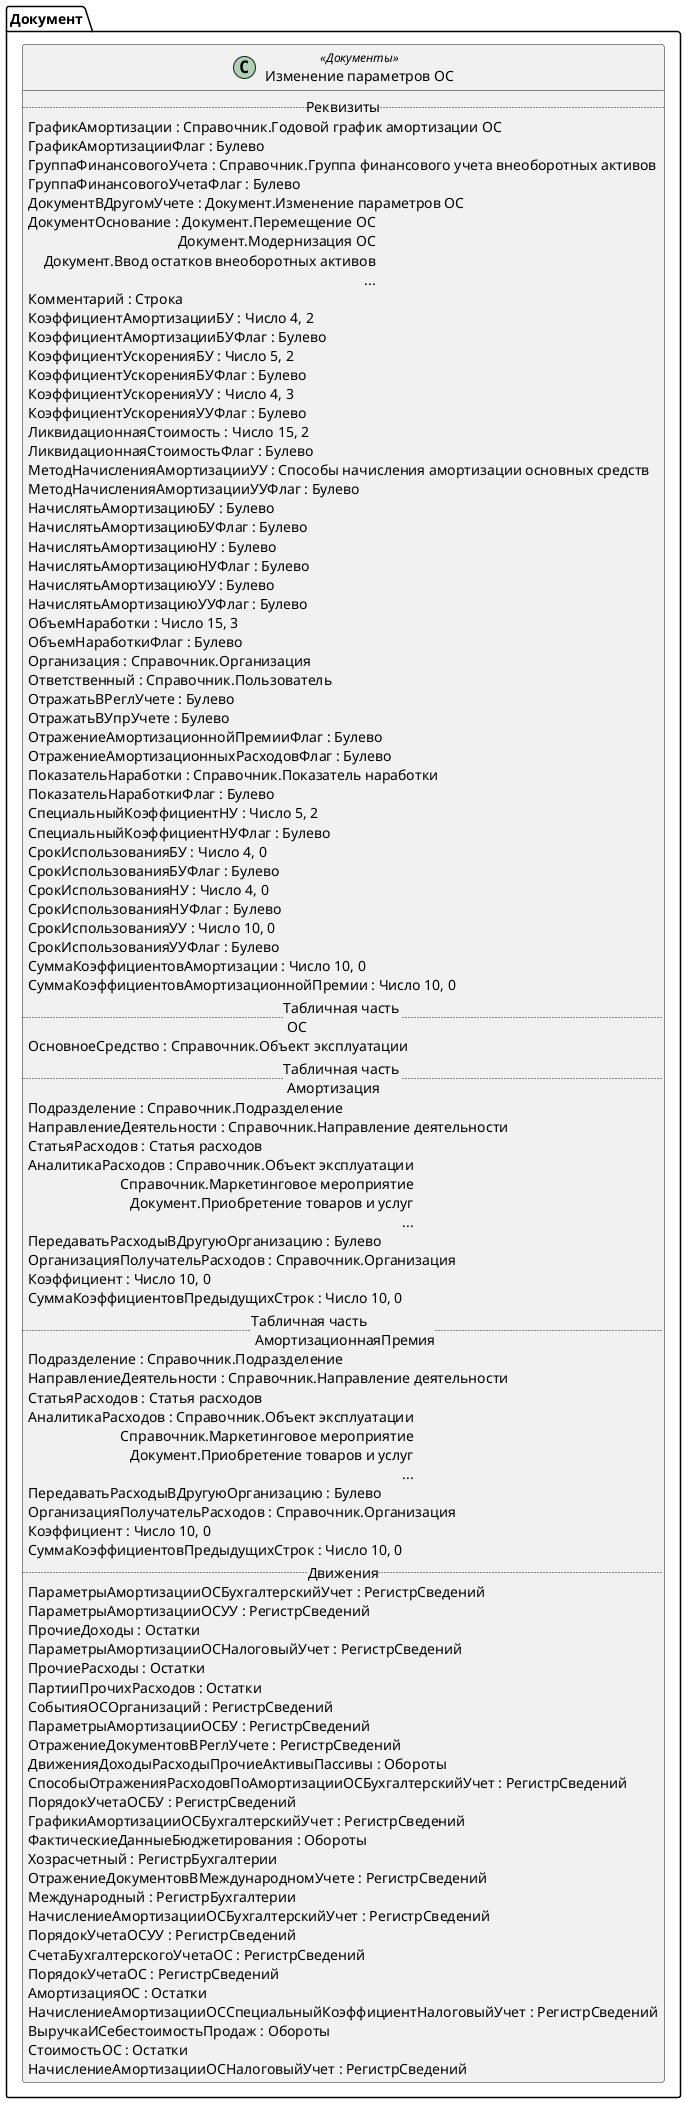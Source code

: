 ﻿@startuml ИзменениеПараметровОС2_4
'!include templates.wsd
'..\include templates.wsd
class Документ.ИзменениеПараметровОС2_4 as "Изменение параметров ОС" <<Документы>>
{
..Реквизиты..
ГрафикАмортизации : Справочник.Годовой график амортизации ОС
ГрафикАмортизацииФлаг : Булево
ГруппаФинансовогоУчета : Справочник.Группа финансового учета внеоборотных активов
ГруппаФинансовогоУчетаФлаг : Булево
ДокументВДругомУчете : Документ.Изменение параметров ОС
ДокументОснование : Документ.Перемещение ОС\rДокумент.Модернизация ОС\rДокумент.Ввод остатков внеоборотных активов\r...
Комментарий : Строка
КоэффициентАмортизацииБУ : Число 4, 2
КоэффициентАмортизацииБУФлаг : Булево
КоэффициентУскоренияБУ : Число 5, 2
КоэффициентУскоренияБУФлаг : Булево
КоэффициентУскоренияУУ : Число 4, 3
КоэффициентУскоренияУУФлаг : Булево
ЛиквидационнаяСтоимость : Число 15, 2
ЛиквидационнаяСтоимостьФлаг : Булево
МетодНачисленияАмортизацииУУ : Способы начисления амортизации основных средств
МетодНачисленияАмортизацииУУФлаг : Булево
НачислятьАмортизациюБУ : Булево
НачислятьАмортизациюБУФлаг : Булево
НачислятьАмортизациюНУ : Булево
НачислятьАмортизациюНУФлаг : Булево
НачислятьАмортизациюУУ : Булево
НачислятьАмортизациюУУФлаг : Булево
ОбъемНаработки : Число 15, 3
ОбъемНаработкиФлаг : Булево
Организация : Справочник.Организация
Ответственный : Справочник.Пользователь
ОтражатьВРеглУчете : Булево
ОтражатьВУпрУчете : Булево
ОтражениеАмортизационнойПремииФлаг : Булево
ОтражениеАмортизационныхРасходовФлаг : Булево
ПоказательНаработки : Справочник.Показатель наработки
ПоказательНаработкиФлаг : Булево
СпециальныйКоэффициентНУ : Число 5, 2
СпециальныйКоэффициентНУФлаг : Булево
СрокИспользованияБУ : Число 4, 0
СрокИспользованияБУФлаг : Булево
СрокИспользованияНУ : Число 4, 0
СрокИспользованияНУФлаг : Булево
СрокИспользованияУУ : Число 10, 0
СрокИспользованияУУФлаг : Булево
СуммаКоэффициентовАмортизации : Число 10, 0
СуммаКоэффициентовАмортизационнойПремии : Число 10, 0
..Табличная часть \n ОС..
ОсновноеСредство : Справочник.Объект эксплуатации
..Табличная часть \n Амортизация..
Подразделение : Справочник.Подразделение
НаправлениеДеятельности : Справочник.Направление деятельности
СтатьяРасходов : Статья расходов
АналитикаРасходов : Справочник.Объект эксплуатации\rСправочник.Маркетинговое мероприятие\rДокумент.Приобретение товаров и услуг\r...
ПередаватьРасходыВДругуюОрганизацию : Булево
ОрганизацияПолучательРасходов : Справочник.Организация
Коэффициент : Число 10, 0
СуммаКоэффициентовПредыдущихСтрок : Число 10, 0
..Табличная часть \n АмортизационнаяПремия..
Подразделение : Справочник.Подразделение
НаправлениеДеятельности : Справочник.Направление деятельности
СтатьяРасходов : Статья расходов
АналитикаРасходов : Справочник.Объект эксплуатации\rСправочник.Маркетинговое мероприятие\rДокумент.Приобретение товаров и услуг\r...
ПередаватьРасходыВДругуюОрганизацию : Булево
ОрганизацияПолучательРасходов : Справочник.Организация
Коэффициент : Число 10, 0
СуммаКоэффициентовПредыдущихСтрок : Число 10, 0
..Движения..
ПараметрыАмортизацииОСБухгалтерскийУчет : РегистрСведений
ПараметрыАмортизацииОСУУ : РегистрСведений
ПрочиеДоходы : Остатки
ПараметрыАмортизацииОСНалоговыйУчет : РегистрСведений
ПрочиеРасходы : Остатки
ПартииПрочихРасходов : Остатки
СобытияОСОрганизаций : РегистрСведений
ПараметрыАмортизацииОСБУ : РегистрСведений
ОтражениеДокументовВРеглУчете : РегистрСведений
ДвиженияДоходыРасходыПрочиеАктивыПассивы : Обороты
СпособыОтраженияРасходовПоАмортизацииОСБухгалтерскийУчет : РегистрСведений
ПорядокУчетаОСБУ : РегистрСведений
ГрафикиАмортизацииОСБухгалтерскийУчет : РегистрСведений
ФактическиеДанныеБюджетирования : Обороты
Хозрасчетный : РегистрБухгалтерии
ОтражениеДокументовВМеждународномУчете : РегистрСведений
Международный : РегистрБухгалтерии
НачислениеАмортизацииОСБухгалтерскийУчет : РегистрСведений
ПорядокУчетаОСУУ : РегистрСведений
СчетаБухгалтерскогоУчетаОС : РегистрСведений
ПорядокУчетаОС : РегистрСведений
АмортизацияОС : Остатки
НачислениеАмортизацииОССпециальныйКоэффициентНалоговыйУчет : РегистрСведений
ВыручкаИСебестоимостьПродаж : Обороты
СтоимостьОС : Остатки
НачислениеАмортизацииОСНалоговыйУчет : РегистрСведений
}
@enduml
